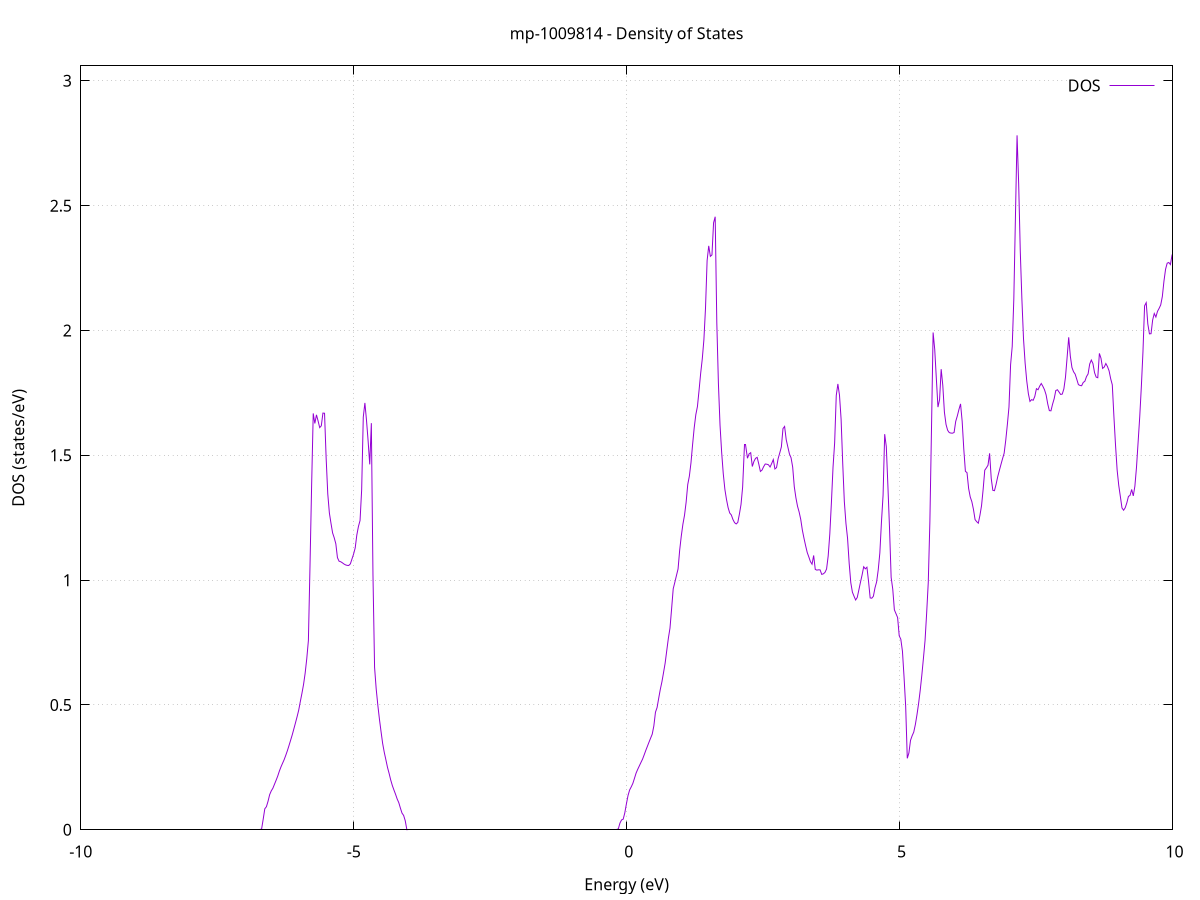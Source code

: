 set title 'mp-1009814 - Density of States'
set xlabel 'Energy (eV)'
set ylabel 'DOS (states/eV)'
set grid
set xrange [-10:10]
set yrange [0:3.060]
set xzeroaxis lt -1
set terminal png size 800,600
set output 'mp-1009814_dos_gnuplot.png'
plot '-' using 1:2 with lines title 'DOS'
-38.656800 0.000000
-38.627200 0.000000
-38.597700 0.000000
-38.568100 0.000000
-38.538500 0.000000
-38.509000 0.000000
-38.479400 0.000000
-38.449800 0.000000
-38.420200 0.000000
-38.390700 0.000000
-38.361100 0.000000
-38.331500 0.000000
-38.301900 0.000000
-38.272400 0.000000
-38.242800 0.000000
-38.213200 0.000000
-38.183600 0.000000
-38.154100 0.000000
-38.124500 0.000000
-38.094900 0.000000
-38.065400 0.000000
-38.035800 0.000000
-38.006200 0.000000
-37.976600 0.000000
-37.947100 0.000000
-37.917500 0.000000
-37.887900 0.000000
-37.858300 0.000000
-37.828800 0.000000
-37.799200 0.000000
-37.769600 0.000000
-37.740000 0.000000
-37.710500 0.000000
-37.680900 0.000000
-37.651300 0.000000
-37.621800 0.000000
-37.592200 0.000000
-37.562600 0.000000
-37.533000 0.000000
-37.503500 0.000000
-37.473900 0.000000
-37.444300 0.000000
-37.414700 0.000000
-37.385200 0.000000
-37.355600 0.000000
-37.326000 0.000000
-37.296400 0.000000
-37.266900 0.000000
-37.237300 0.000000
-37.207700 0.000000
-37.178200 0.000000
-37.148600 0.000000
-37.119000 0.000000
-37.089400 0.000000
-37.059900 0.000000
-37.030300 0.000000
-37.000700 0.000000
-36.971100 0.000000
-36.941600 0.000000
-36.912000 0.000000
-36.882400 0.000000
-36.852800 0.000000
-36.823300 0.000000
-36.793700 0.000000
-36.764100 0.000000
-36.734600 0.000000
-36.705000 0.000000
-36.675400 0.000000
-36.645800 0.000000
-36.616300 0.000000
-36.586700 0.000000
-36.557100 0.000000
-36.527500 0.000000
-36.498000 0.000000
-36.468400 0.000000
-36.438800 0.000000
-36.409200 0.000000
-36.379700 0.000000
-36.350100 0.000000
-36.320500 0.000000
-36.291000 0.000000
-36.261400 0.000000
-36.231800 0.000000
-36.202200 0.000000
-36.172700 0.000000
-36.143100 0.000000
-36.113500 0.000000
-36.083900 0.000000
-36.054400 0.000000
-36.024800 0.000000
-35.995200 0.000000
-35.965600 2.961000
-35.936100 18.844400
-35.906500 10.501100
-35.876900 10.017400
-35.847400 12.655800
-35.817800 11.429900
-35.788200 0.000000
-35.758600 0.000000
-35.729100 0.000000
-35.699500 0.000000
-35.669900 0.000000
-35.640300 0.000000
-35.610800 0.000000
-35.581200 0.000000
-35.551600 0.000000
-35.522000 0.000000
-35.492500 0.000000
-35.462900 0.000000
-35.433300 0.000000
-35.403800 0.000000
-35.374200 0.000000
-35.344600 0.000000
-35.315000 0.000000
-35.285500 0.000000
-35.255900 0.000000
-35.226300 0.000000
-35.196700 0.000000
-35.167200 0.000000
-35.137600 0.000000
-35.108000 0.000000
-35.078400 0.000000
-35.048900 0.000000
-35.019300 0.000000
-34.989700 0.000000
-34.960200 0.000000
-34.930600 0.000000
-34.901000 0.000000
-34.871400 0.000000
-34.841900 0.000000
-34.812300 0.000000
-34.782700 0.000000
-34.753100 0.000000
-34.723600 0.000000
-34.694000 0.000000
-34.664400 0.000000
-34.634800 0.000000
-34.605300 0.000000
-34.575700 0.000000
-34.546100 0.000000
-34.516600 0.000000
-34.487000 0.000000
-34.457400 0.000000
-34.427800 0.000000
-34.398300 0.000000
-34.368700 0.000000
-34.339100 0.000000
-34.309500 0.000000
-34.280000 0.000000
-34.250400 0.000000
-34.220800 0.000000
-34.191200 0.000000
-34.161700 0.000000
-34.132100 0.000000
-34.102500 0.000000
-34.073000 0.000000
-34.043400 0.000000
-34.013800 0.000000
-33.984200 0.000000
-33.954700 0.000000
-33.925100 0.000000
-33.895500 0.000000
-33.865900 0.000000
-33.836400 0.000000
-33.806800 0.000000
-33.777200 0.000000
-33.747600 0.000000
-33.718100 0.000000
-33.688500 0.000000
-33.658900 0.000000
-33.629400 0.000000
-33.599800 0.000000
-33.570200 0.000000
-33.540600 0.000000
-33.511100 0.000000
-33.481500 0.000000
-33.451900 0.000000
-33.422300 0.000000
-33.392800 0.000000
-33.363200 0.000000
-33.333600 0.000000
-33.304000 0.000000
-33.274500 0.000000
-33.244900 0.000000
-33.215300 0.000000
-33.185800 0.000000
-33.156200 0.000000
-33.126600 0.000000
-33.097000 0.000000
-33.067500 0.000000
-33.037900 0.000000
-33.008300 0.000000
-32.978700 0.000000
-32.949200 0.000000
-32.919600 0.000000
-32.890000 0.000000
-32.860400 0.000000
-32.830900 0.000000
-32.801300 0.000000
-32.771700 0.000000
-32.742200 0.000000
-32.712600 0.000000
-32.683000 0.000000
-32.653400 0.000000
-32.623900 0.000000
-32.594300 0.000000
-32.564700 0.000000
-32.535100 0.000000
-32.505600 0.000000
-32.476000 0.000000
-32.446400 0.000000
-32.416800 0.000000
-32.387300 0.000000
-32.357700 0.000000
-32.328100 0.000000
-32.298600 0.000000
-32.269000 0.000000
-32.239400 0.000000
-32.209800 0.000000
-32.180300 0.000000
-32.150700 0.000000
-32.121100 0.000000
-32.091500 0.000000
-32.062000 0.000000
-32.032400 0.000000
-32.002800 0.000000
-31.973200 0.000000
-31.943700 0.000000
-31.914100 0.000000
-31.884500 0.000000
-31.855000 0.000000
-31.825400 0.000000
-31.795800 0.000000
-31.766200 0.000000
-31.736700 0.000000
-31.707100 0.000000
-31.677500 0.000000
-31.647900 0.000000
-31.618400 0.000000
-31.588800 0.000000
-31.559200 0.000000
-31.529600 0.000000
-31.500100 0.000000
-31.470500 0.000000
-31.440900 0.000000
-31.411400 0.000000
-31.381800 0.000000
-31.352200 0.000000
-31.322600 0.000000
-31.293100 0.000000
-31.263500 0.000000
-31.233900 0.000000
-31.204300 0.000000
-31.174800 0.000000
-31.145200 0.000000
-31.115600 0.000000
-31.086000 0.000000
-31.056500 0.000000
-31.026900 0.000000
-30.997300 0.000000
-30.967800 0.000000
-30.938200 0.000000
-30.908600 0.000000
-30.879000 0.000000
-30.849500 0.000000
-30.819900 0.000000
-30.790300 0.000000
-30.760700 0.000000
-30.731200 0.000000
-30.701600 0.000000
-30.672000 0.000000
-30.642400 0.000000
-30.612900 0.000000
-30.583300 0.000000
-30.553700 0.000000
-30.524200 0.000000
-30.494600 0.000000
-30.465000 0.000000
-30.435400 0.000000
-30.405900 0.000000
-30.376300 0.000000
-30.346700 0.000000
-30.317100 0.000000
-30.287600 0.000000
-30.258000 0.000000
-30.228400 0.000000
-30.198800 0.000000
-30.169300 0.000000
-30.139700 0.000000
-30.110100 0.000000
-30.080600 0.000000
-30.051000 0.000000
-30.021400 0.000000
-29.991800 0.000000
-29.962300 0.000000
-29.932700 0.000000
-29.903100 0.000000
-29.873500 0.000000
-29.844000 0.000000
-29.814400 0.000000
-29.784800 0.000000
-29.755200 0.000000
-29.725700 0.000000
-29.696100 0.000000
-29.666500 0.000000
-29.637000 0.000000
-29.607400 0.000000
-29.577800 0.000000
-29.548200 0.000000
-29.518700 0.000000
-29.489100 0.000000
-29.459500 0.000000
-29.429900 0.000000
-29.400400 0.000000
-29.370800 0.000000
-29.341200 0.000000
-29.311600 0.000000
-29.282100 0.000000
-29.252500 0.000000
-29.222900 0.000000
-29.193400 0.000000
-29.163800 0.000000
-29.134200 0.000000
-29.104600 0.000000
-29.075100 0.000000
-29.045500 0.000000
-29.015900 0.000000
-28.986300 0.000000
-28.956800 0.000000
-28.927200 0.000000
-28.897600 0.000000
-28.868000 0.000000
-28.838500 0.000000
-28.808900 0.000000
-28.779300 0.000000
-28.749800 0.000000
-28.720200 0.000000
-28.690600 0.000000
-28.661000 0.000000
-28.631500 0.000000
-28.601900 0.000000
-28.572300 0.000000
-28.542700 0.000000
-28.513200 0.000000
-28.483600 0.000000
-28.454000 0.000000
-28.424400 0.000000
-28.394900 0.000000
-28.365300 0.000000
-28.335700 0.000000
-28.306200 0.000000
-28.276600 0.000000
-28.247000 0.000000
-28.217400 0.000000
-28.187900 0.000000
-28.158300 0.000000
-28.128700 0.000000
-28.099100 0.000000
-28.069600 0.000000
-28.040000 0.000000
-28.010400 0.000000
-27.980800 0.000000
-27.951300 0.000000
-27.921700 0.000000
-27.892100 0.000000
-27.862600 0.000000
-27.833000 0.000000
-27.803400 0.000000
-27.773800 0.000000
-27.744300 0.000000
-27.714700 0.000000
-27.685100 0.000000
-27.655500 0.000000
-27.626000 0.000000
-27.596400 0.000000
-27.566800 0.000000
-27.537200 0.000000
-27.507700 0.000000
-27.478100 0.000000
-27.448500 0.000000
-27.419000 0.000000
-27.389400 0.000000
-27.359800 0.000000
-27.330200 0.000000
-27.300700 0.000000
-27.271100 0.000000
-27.241500 0.000000
-27.211900 0.000000
-27.182400 0.000000
-27.152800 0.000000
-27.123200 0.000000
-27.093600 0.000000
-27.064100 0.000000
-27.034500 0.000000
-27.004900 0.000000
-26.975300 0.000000
-26.945800 0.000000
-26.916200 0.000000
-26.886600 0.000000
-26.857100 0.000000
-26.827500 0.000000
-26.797900 0.000000
-26.768300 0.000000
-26.738800 0.000000
-26.709200 0.000000
-26.679600 0.000000
-26.650000 0.000000
-26.620500 0.000000
-26.590900 0.000000
-26.561300 0.000000
-26.531700 0.000000
-26.502200 0.000000
-26.472600 0.000000
-26.443000 0.000000
-26.413500 0.000000
-26.383900 0.000000
-26.354300 0.000000
-26.324700 0.000000
-26.295200 0.000000
-26.265600 0.000000
-26.236000 0.000000
-26.206400 0.000000
-26.176900 0.000000
-26.147300 0.000000
-26.117700 0.000000
-26.088100 0.000000
-26.058600 0.000000
-26.029000 0.000000
-25.999400 0.000000
-25.969900 0.000000
-25.940300 0.000000
-25.910700 0.000000
-25.881100 0.000000
-25.851600 0.000000
-25.822000 0.000000
-25.792400 0.000000
-25.762800 0.000000
-25.733300 0.000000
-25.703700 0.000000
-25.674100 0.000000
-25.644500 0.000000
-25.615000 0.000000
-25.585400 0.000000
-25.555800 0.000000
-25.526300 0.000000
-25.496700 0.000000
-25.467100 0.000000
-25.437500 0.000000
-25.408000 0.000000
-25.378400 0.000000
-25.348800 0.000000
-25.319200 0.000000
-25.289700 0.000000
-25.260100 0.000000
-25.230500 0.000000
-25.200900 0.000000
-25.171400 0.000000
-25.141800 0.000000
-25.112200 0.000000
-25.082700 0.000000
-25.053100 0.000000
-25.023500 0.000000
-24.993900 0.000000
-24.964400 0.000000
-24.934800 0.000000
-24.905200 0.000000
-24.875600 0.000000
-24.846100 0.000000
-24.816500 0.000000
-24.786900 0.000000
-24.757300 0.000000
-24.727800 0.000000
-24.698200 0.000000
-24.668600 0.000000
-24.639100 0.000000
-24.609500 0.000000
-24.579900 0.000000
-24.550300 0.000000
-24.520800 0.000000
-24.491200 0.000000
-24.461600 0.000000
-24.432000 0.000000
-24.402500 0.000000
-24.372900 0.000000
-24.343300 0.000000
-24.313700 0.000000
-24.284200 0.000000
-24.254600 0.000000
-24.225000 0.000000
-24.195500 0.000000
-24.165900 0.000000
-24.136300 0.000000
-24.106700 0.000000
-24.077200 0.000000
-24.047600 0.000000
-24.018000 0.000000
-23.988400 0.000000
-23.958900 0.000000
-23.929300 0.000000
-23.899700 0.000000
-23.870100 0.000000
-23.840600 0.000000
-23.811000 0.000000
-23.781400 0.000000
-23.751900 0.000000
-23.722300 0.000000
-23.692700 0.000000
-23.663100 0.000000
-23.633600 0.000000
-23.604000 0.000000
-23.574400 0.000000
-23.544800 0.000000
-23.515300 0.000000
-23.485700 0.000000
-23.456100 0.000000
-23.426500 0.000000
-23.397000 0.000000
-23.367400 0.000000
-23.337800 0.000000
-23.308300 0.000000
-23.278700 0.000000
-23.249100 0.000000
-23.219500 0.000000
-23.190000 0.000000
-23.160400 0.000000
-23.130800 0.000000
-23.101200 0.000000
-23.071700 0.000000
-23.042100 0.000000
-23.012500 0.000000
-22.982900 0.000000
-22.953400 0.000000
-22.923800 0.000000
-22.894200 0.000000
-22.864700 0.000000
-22.835100 0.000000
-22.805500 0.000000
-22.775900 0.000000
-22.746400 0.000000
-22.716800 0.000000
-22.687200 0.000000
-22.657600 0.000000
-22.628100 0.000000
-22.598500 0.000000
-22.568900 0.000000
-22.539300 0.000000
-22.509800 0.000000
-22.480200 0.000000
-22.450600 0.000000
-22.421100 0.000000
-22.391500 0.000000
-22.361900 0.000000
-22.332300 0.000000
-22.302800 0.000000
-22.273200 0.000000
-22.243600 0.000000
-22.214000 0.000000
-22.184500 0.000000
-22.154900 0.000000
-22.125300 0.000000
-22.095700 0.000000
-22.066200 0.000000
-22.036600 0.000000
-22.007000 0.000000
-21.977500 0.000000
-21.947900 0.000000
-21.918300 0.000000
-21.888700 0.000000
-21.859200 0.000000
-21.829600 0.000000
-21.800000 0.000000
-21.770400 0.000000
-21.740900 0.000000
-21.711300 0.000000
-21.681700 0.000000
-21.652100 0.000000
-21.622600 0.000000
-21.593000 0.000000
-21.563400 0.000000
-21.533900 0.000000
-21.504300 0.000000
-21.474700 0.000000
-21.445100 0.000000
-21.415600 0.000000
-21.386000 0.000000
-21.356400 0.000000
-21.326800 0.000000
-21.297300 0.000000
-21.267700 0.000000
-21.238100 0.000000
-21.208500 0.000000
-21.179000 0.000000
-21.149400 0.000000
-21.119800 0.000000
-21.090300 0.000000
-21.060700 0.000000
-21.031100 0.000000
-21.001500 0.000000
-20.972000 0.000000
-20.942400 0.000000
-20.912800 0.000000
-20.883200 0.000000
-20.853700 0.000000
-20.824100 0.000000
-20.794500 0.000000
-20.764900 0.000000
-20.735400 0.000000
-20.705800 0.000000
-20.676200 0.000000
-20.646700 0.000000
-20.617100 0.000000
-20.587500 0.000000
-20.557900 0.000000
-20.528400 0.000000
-20.498800 0.000000
-20.469200 0.000000
-20.439600 0.000000
-20.410100 0.000000
-20.380500 0.000000
-20.350900 0.000000
-20.321300 0.000000
-20.291800 0.000000
-20.262200 0.000000
-20.232600 0.000000
-20.203100 0.000000
-20.173500 0.000000
-20.143900 0.000000
-20.114300 0.000000
-20.084800 0.000000
-20.055200 0.000000
-20.025600 0.000000
-19.996000 0.000000
-19.966500 0.000000
-19.936900 0.000000
-19.907300 0.000000
-19.877700 0.000000
-19.848200 0.000000
-19.818600 0.000000
-19.789000 0.000000
-19.759500 0.000000
-19.729900 0.000000
-19.700300 0.000000
-19.670700 0.000000
-19.641200 0.000000
-19.611600 0.000000
-19.582000 0.000000
-19.552400 0.000000
-19.522900 0.000000
-19.493300 0.000000
-19.463700 0.000000
-19.434100 0.000000
-19.404600 0.000000
-19.375000 0.000000
-19.345400 0.000000
-19.315900 0.000000
-19.286300 0.000000
-19.256700 0.000000
-19.227100 0.000000
-19.197600 0.000000
-19.168000 0.000000
-19.138400 0.000000
-19.108800 0.000000
-19.079300 0.000000
-19.049700 0.000000
-19.020100 0.000000
-18.990500 0.000000
-18.961000 0.000000
-18.931400 0.000000
-18.901800 0.000000
-18.872300 0.000000
-18.842700 0.000000
-18.813100 0.000000
-18.783500 0.000000
-18.754000 0.000000
-18.724400 0.000000
-18.694800 0.000000
-18.665200 0.000000
-18.635700 0.000000
-18.606100 0.000000
-18.576500 0.000000
-18.546900 0.000000
-18.517400 0.000000
-18.487800 0.000000
-18.458200 0.000000
-18.428700 0.000000
-18.399100 0.000000
-18.369500 0.000000
-18.339900 0.000000
-18.310400 0.000000
-18.280800 0.000000
-18.251200 0.000000
-18.221600 0.000000
-18.192100 0.000000
-18.162500 0.000000
-18.132900 0.000000
-18.103300 0.000000
-18.073800 0.000000
-18.044200 0.000000
-18.014600 0.000000
-17.985100 0.000000
-17.955500 0.000000
-17.925900 0.000000
-17.896300 0.000000
-17.866800 0.000000
-17.837200 0.000000
-17.807600 0.000000
-17.778000 0.000000
-17.748500 0.000000
-17.718900 0.000000
-17.689300 0.000000
-17.659700 0.000000
-17.630200 0.000000
-17.600600 0.000000
-17.571000 0.000000
-17.541500 0.000000
-17.511900 0.000000
-17.482300 0.000000
-17.452700 0.000000
-17.423200 0.000000
-17.393600 0.000000
-17.364000 0.000000
-17.334400 0.000000
-17.304900 0.000000
-17.275300 0.000000
-17.245700 0.000000
-17.216100 0.000000
-17.186600 0.000000
-17.157000 0.000000
-17.127400 0.000000
-17.097900 0.000000
-17.068300 0.000000
-17.038700 0.000000
-17.009100 0.000000
-16.979600 0.000000
-16.950000 0.000000
-16.920400 0.000000
-16.890800 0.000000
-16.861300 0.000000
-16.831700 0.000000
-16.802100 0.000000
-16.772500 0.000000
-16.743000 0.000000
-16.713400 0.000000
-16.683800 0.000000
-16.654300 0.000000
-16.624700 0.000000
-16.595100 0.000000
-16.565500 0.000000
-16.536000 0.000000
-16.506400 0.000000
-16.476800 0.000000
-16.447200 0.000000
-16.417700 0.000000
-16.388100 0.000000
-16.358500 0.000000
-16.328900 0.000000
-16.299400 0.000000
-16.269800 0.000000
-16.240200 0.000000
-16.210700 0.000000
-16.181100 0.892700
-16.151500 1.670500
-16.121900 3.207400
-16.092400 3.173400
-16.062800 2.433600
-16.033200 1.963800
-16.003600 1.692100
-15.974100 1.612000
-15.944500 1.486700
-15.914900 1.316400
-15.885300 1.226000
-15.855800 2.287800
-15.826200 3.266900
-15.796600 4.316000
-15.767100 6.694800
-15.737500 7.429900
-15.707900 7.132400
-15.678300 6.768500
-15.648800 6.764500
-15.619200 9.598200
-15.589600 11.833600
-15.560000 12.416900
-15.530500 10.978000
-15.500900 10.370700
-15.471300 11.638500
-15.441700 10.516600
-15.412200 7.748200
-15.382600 8.690400
-15.353000 8.842200
-15.323400 7.398500
-15.293900 2.537100
-15.264300 1.005000
-15.234700 1.005000
-15.205200 1.005000
-15.175600 1.005100
-15.146000 1.052900
-15.116400 1.163000
-15.086900 1.201500
-15.057300 1.201500
-15.027700 1.201600
-14.998100 1.201700
-14.968600 1.353400
-14.939000 1.739400
-14.909400 1.804500
-14.879800 1.804600
-14.850300 2.652600
-14.820700 4.734900
-14.791100 1.132100
-14.761600 0.000000
-14.732000 0.000000
-14.702400 0.000000
-14.672800 0.000000
-14.643300 0.000000
-14.613700 0.000000
-14.584100 0.000000
-14.554500 0.000000
-14.525000 0.000000
-14.495400 0.000000
-14.465800 0.000000
-14.436200 0.000000
-14.406700 0.000000
-14.377100 0.000000
-14.347500 0.000000
-14.318000 0.000000
-14.288400 0.000000
-14.258800 0.000000
-14.229200 0.000000
-14.199700 0.000000
-14.170100 0.000000
-14.140500 0.000000
-14.110900 0.000000
-14.081400 0.000000
-14.051800 0.000000
-14.022200 0.000000
-13.992600 0.000000
-13.963100 0.000000
-13.933500 0.000000
-13.903900 0.000000
-13.874400 0.000000
-13.844800 0.000000
-13.815200 0.000000
-13.785600 0.000000
-13.756100 0.000000
-13.726500 0.000000
-13.696900 0.000000
-13.667300 0.000000
-13.637800 0.000000
-13.608200 0.000000
-13.578600 0.000000
-13.549000 0.000000
-13.519500 0.000000
-13.489900 0.000000
-13.460300 0.000000
-13.430800 0.000000
-13.401200 0.000000
-13.371600 0.000000
-13.342000 0.000000
-13.312500 0.000000
-13.282900 0.000000
-13.253300 0.000000
-13.223700 0.000000
-13.194200 0.000000
-13.164600 0.000000
-13.135000 0.000000
-13.105400 0.000000
-13.075900 0.000000
-13.046300 0.000000
-13.016700 0.000000
-12.987200 0.000000
-12.957600 0.000000
-12.928000 0.000000
-12.898400 0.000000
-12.868900 0.000000
-12.839300 0.000000
-12.809700 0.000000
-12.780100 0.000000
-12.750600 0.000000
-12.721000 0.000000
-12.691400 0.000000
-12.661800 0.000000
-12.632300 0.000000
-12.602700 0.000000
-12.573100 0.000000
-12.543600 0.000000
-12.514000 0.000000
-12.484400 0.000000
-12.454800 0.000000
-12.425300 0.000000
-12.395700 0.000000
-12.366100 0.000000
-12.336500 0.000000
-12.307000 0.000000
-12.277400 0.000000
-12.247800 0.000000
-12.218200 0.000000
-12.188700 0.000000
-12.159100 0.000000
-12.129500 0.000000
-12.100000 0.000000
-12.070400 0.000000
-12.040800 0.000000
-12.011200 0.000000
-11.981700 0.000000
-11.952100 0.000000
-11.922500 0.000000
-11.892900 0.000000
-11.863400 0.000000
-11.833800 0.000000
-11.804200 0.000000
-11.774600 0.000000
-11.745100 0.000000
-11.715500 0.000000
-11.685900 0.000000
-11.656400 0.000000
-11.626800 0.000000
-11.597200 0.000000
-11.567600 0.000000
-11.538100 0.000000
-11.508500 0.000000
-11.478900 0.000000
-11.449300 0.000000
-11.419800 0.000000
-11.390200 0.000000
-11.360600 0.000000
-11.331000 0.000000
-11.301500 0.000000
-11.271900 0.000000
-11.242300 0.000000
-11.212800 0.000000
-11.183200 0.000000
-11.153600 0.000000
-11.124000 0.000000
-11.094500 0.000000
-11.064900 0.000000
-11.035300 0.000000
-11.005700 0.000000
-10.976200 0.000000
-10.946600 0.000000
-10.917000 0.000000
-10.887400 0.000000
-10.857900 0.000000
-10.828300 0.000000
-10.798700 0.000000
-10.769200 0.000000
-10.739600 0.000000
-10.710000 0.000000
-10.680400 0.000000
-10.650900 0.000000
-10.621300 0.000000
-10.591700 0.000000
-10.562100 0.000000
-10.532600 0.000000
-10.503000 0.000000
-10.473400 0.000000
-10.443800 0.000000
-10.414300 0.000000
-10.384700 0.000000
-10.355100 0.000000
-10.325600 0.000000
-10.296000 0.000000
-10.266400 0.000000
-10.236800 0.000000
-10.207300 0.000000
-10.177700 0.000000
-10.148100 0.000000
-10.118500 0.000000
-10.089000 0.000000
-10.059400 0.000000
-10.029800 0.000000
-10.000200 0.000000
-9.970700 0.000000
-9.941100 0.000000
-9.911500 0.000000
-9.882000 0.000000
-9.852400 0.000000
-9.822800 0.000000
-9.793200 0.000000
-9.763700 0.000000
-9.734100 0.000000
-9.704500 0.000000
-9.674900 0.000000
-9.645400 0.000000
-9.615800 0.000000
-9.586200 0.000000
-9.556600 0.000000
-9.527100 0.000000
-9.497500 0.000000
-9.467900 0.000000
-9.438400 0.000000
-9.408800 0.000000
-9.379200 0.000000
-9.349600 0.000000
-9.320100 0.000000
-9.290500 0.000000
-9.260900 0.000000
-9.231300 0.000000
-9.201800 0.000000
-9.172200 0.000000
-9.142600 0.000000
-9.113000 0.000000
-9.083500 0.000000
-9.053900 0.000000
-9.024300 0.000000
-8.994800 0.000000
-8.965200 0.000000
-8.935600 0.000000
-8.906000 0.000000
-8.876500 0.000000
-8.846900 0.000000
-8.817300 0.000000
-8.787700 0.000000
-8.758200 0.000000
-8.728600 0.000000
-8.699000 0.000000
-8.669400 0.000000
-8.639900 0.000000
-8.610300 0.000000
-8.580700 0.000000
-8.551200 0.000000
-8.521600 0.000000
-8.492000 0.000000
-8.462400 0.000000
-8.432900 0.000000
-8.403300 0.000000
-8.373700 0.000000
-8.344100 0.000000
-8.314600 0.000000
-8.285000 0.000000
-8.255400 0.000000
-8.225800 0.000000
-8.196300 0.000000
-8.166700 0.000000
-8.137100 0.000000
-8.107600 0.000000
-8.078000 0.000000
-8.048400 0.000000
-8.018800 0.000000
-7.989300 0.000000
-7.959700 0.000000
-7.930100 0.000000
-7.900500 0.000000
-7.871000 0.000000
-7.841400 0.000000
-7.811800 0.000000
-7.782200 0.000000
-7.752700 0.000000
-7.723100 0.000000
-7.693500 0.000000
-7.664000 0.000000
-7.634400 0.000000
-7.604800 0.000000
-7.575200 0.000000
-7.545700 0.000000
-7.516100 0.000000
-7.486500 0.000000
-7.456900 0.000000
-7.427400 0.000000
-7.397800 0.000000
-7.368200 0.000000
-7.338600 0.000000
-7.309100 0.000000
-7.279500 0.000000
-7.249900 0.000000
-7.220400 0.000000
-7.190800 0.000000
-7.161200 0.000000
-7.131600 0.000000
-7.102100 0.000000
-7.072500 0.000000
-7.042900 0.000000
-7.013300 0.000000
-6.983800 0.000000
-6.954200 0.000000
-6.924600 0.000000
-6.895000 0.000000
-6.865500 0.000000
-6.835900 0.000000
-6.806300 0.000000
-6.776800 0.000000
-6.747200 0.000000
-6.717600 0.000000
-6.688000 0.002500
-6.658500 0.042100
-6.628900 0.084100
-6.599300 0.092500
-6.569700 0.114200
-6.540200 0.140500
-6.510600 0.155800
-6.481000 0.166400
-6.451400 0.182400
-6.421900 0.198300
-6.392300 0.214900
-6.362700 0.234800
-6.333200 0.251600
-6.303600 0.266500
-6.274000 0.281100
-6.244400 0.298500
-6.214900 0.317000
-6.185300 0.337600
-6.155700 0.358800
-6.126100 0.380400
-6.096600 0.404200
-6.067000 0.428300
-6.037400 0.452900
-6.007800 0.479200
-5.978300 0.513600
-5.948700 0.546400
-5.919100 0.582000
-5.889600 0.627400
-5.860000 0.685700
-5.830400 0.758000
-5.800800 1.058300
-5.771300 1.378000
-5.741700 1.667900
-5.712100 1.627600
-5.682500 1.662200
-5.653000 1.637900
-5.623400 1.610900
-5.593800 1.618100
-5.564200 1.669200
-5.534700 1.668500
-5.505100 1.488400
-5.475500 1.345800
-5.446000 1.269000
-5.416400 1.227700
-5.386800 1.189000
-5.357200 1.169600
-5.327700 1.145500
-5.298100 1.090000
-5.268500 1.075900
-5.238900 1.073700
-5.209400 1.069700
-5.179800 1.064800
-5.150200 1.061100
-5.120600 1.059100
-5.091100 1.058700
-5.061500 1.065100
-5.031900 1.084800
-5.002400 1.104400
-4.972800 1.129000
-4.943200 1.180700
-4.913600 1.214800
-4.884100 1.238800
-4.854500 1.362300
-4.824900 1.652900
-4.795300 1.709800
-4.765800 1.640100
-4.736200 1.557700
-4.706600 1.463800
-4.677000 1.628900
-4.647500 1.022000
-4.617900 0.650600
-4.588300 0.564200
-4.558800 0.500100
-4.529200 0.443600
-4.499600 0.393600
-4.470000 0.345800
-4.440500 0.310400
-4.410900 0.280600
-4.381300 0.250100
-4.351700 0.225800
-4.322200 0.199400
-4.292600 0.177300
-4.263000 0.159200
-4.233400 0.142100
-4.203900 0.123300
-4.174300 0.108700
-4.144700 0.086600
-4.115200 0.066700
-4.085600 0.057500
-4.056000 0.036100
-4.026400 0.000300
-3.996900 0.000000
-3.967300 0.000000
-3.937700 0.000000
-3.908100 0.000000
-3.878600 0.000000
-3.849000 0.000000
-3.819400 0.000000
-3.789800 0.000000
-3.760300 0.000000
-3.730700 0.000000
-3.701100 0.000000
-3.671500 0.000000
-3.642000 0.000000
-3.612400 0.000000
-3.582800 0.000000
-3.553300 0.000000
-3.523700 0.000000
-3.494100 0.000000
-3.464500 0.000000
-3.435000 0.000000
-3.405400 0.000000
-3.375800 0.000000
-3.346200 0.000000
-3.316700 0.000000
-3.287100 0.000000
-3.257500 0.000000
-3.227900 0.000000
-3.198400 0.000000
-3.168800 0.000000
-3.139200 0.000000
-3.109700 0.000000
-3.080100 0.000000
-3.050500 0.000000
-3.020900 0.000000
-2.991400 0.000000
-2.961800 0.000000
-2.932200 0.000000
-2.902600 0.000000
-2.873100 0.000000
-2.843500 0.000000
-2.813900 0.000000
-2.784300 0.000000
-2.754800 0.000000
-2.725200 0.000000
-2.695600 0.000000
-2.666100 0.000000
-2.636500 0.000000
-2.606900 0.000000
-2.577300 0.000000
-2.547800 0.000000
-2.518200 0.000000
-2.488600 0.000000
-2.459000 0.000000
-2.429500 0.000000
-2.399900 0.000000
-2.370300 0.000000
-2.340700 0.000000
-2.311200 0.000000
-2.281600 0.000000
-2.252000 0.000000
-2.222500 0.000000
-2.192900 0.000000
-2.163300 0.000000
-2.133700 0.000000
-2.104200 0.000000
-2.074600 0.000000
-2.045000 0.000000
-2.015400 0.000000
-1.985900 0.000000
-1.956300 0.000000
-1.926700 0.000000
-1.897100 0.000000
-1.867600 0.000000
-1.838000 0.000000
-1.808400 0.000000
-1.778900 0.000000
-1.749300 0.000000
-1.719700 0.000000
-1.690100 0.000000
-1.660600 0.000000
-1.631000 0.000000
-1.601400 0.000000
-1.571800 0.000000
-1.542300 0.000000
-1.512700 0.000000
-1.483100 0.000000
-1.453500 0.000000
-1.424000 0.000000
-1.394400 0.000000
-1.364800 0.000000
-1.335300 0.000000
-1.305700 0.000000
-1.276100 0.000000
-1.246500 0.000000
-1.217000 0.000000
-1.187400 0.000000
-1.157800 0.000000
-1.128200 0.000000
-1.098700 0.000000
-1.069100 0.000000
-1.039500 0.000000
-1.009900 0.000000
-0.980400 0.000000
-0.950800 0.000000
-0.921200 0.000000
-0.891700 0.000000
-0.862100 0.000000
-0.832500 0.000000
-0.802900 0.000000
-0.773400 0.000000
-0.743800 0.000000
-0.714200 0.000000
-0.684600 0.000000
-0.655100 0.000000
-0.625500 0.000000
-0.595900 0.000000
-0.566300 0.000000
-0.536800 0.000000
-0.507200 0.000000
-0.477600 0.000000
-0.448100 0.000000
-0.418500 0.000000
-0.388900 0.000000
-0.359300 0.000000
-0.329800 0.000000
-0.300200 0.000000
-0.270600 0.000000
-0.241000 0.000000
-0.211500 0.000000
-0.181900 0.000000
-0.152300 0.003700
-0.122700 0.026800
-0.093200 0.039500
-0.063600 0.042300
-0.034000 0.067400
-0.004500 0.103600
0.025100 0.137000
0.054700 0.159500
0.084300 0.171900
0.113800 0.185800
0.143400 0.206100
0.173000 0.227000
0.202600 0.242000
0.232100 0.255700
0.261700 0.269500
0.291300 0.282900
0.320900 0.300000
0.350400 0.317700
0.380000 0.334300
0.409600 0.351000
0.439100 0.367100
0.468700 0.383000
0.498300 0.415900
0.527900 0.470900
0.557400 0.489500
0.587000 0.526500
0.616600 0.562300
0.646200 0.592600
0.675700 0.629300
0.705300 0.667400
0.734900 0.717700
0.764500 0.767500
0.794000 0.807700
0.823600 0.885200
0.853200 0.965400
0.882700 0.991200
0.912300 1.018400
0.941900 1.044700
0.971500 1.119900
1.001000 1.176500
1.030600 1.224000
1.060200 1.259900
1.089800 1.312300
1.119300 1.382900
1.148900 1.416400
1.178500 1.469900
1.208100 1.542800
1.237600 1.610000
1.267200 1.662800
1.296800 1.695400
1.326300 1.759700
1.355900 1.828100
1.385500 1.886000
1.415100 1.962400
1.444600 2.089000
1.474200 2.280000
1.503800 2.339000
1.533400 2.297000
1.562900 2.302700
1.592500 2.431400
1.622100 2.455700
1.651700 2.031300
1.681200 1.787400
1.710800 1.621000
1.740400 1.512300
1.769900 1.426800
1.799500 1.363800
1.829100 1.323200
1.858700 1.290500
1.888200 1.268900
1.917800 1.261100
1.947400 1.242900
1.977000 1.230200
2.006500 1.225100
2.036100 1.231100
2.065700 1.264600
2.095300 1.303300
2.124800 1.372500
2.154400 1.544900
2.184000 1.544900
2.213500 1.488300
2.243100 1.505800
2.272700 1.510500
2.302300 1.455200
2.331800 1.475600
2.361400 1.487800
2.391000 1.491900
2.420600 1.465300
2.450100 1.435400
2.479700 1.440700
2.509300 1.454400
2.538900 1.465200
2.568400 1.464300
2.598000 1.462100
2.627600 1.453200
2.657100 1.467200
2.686700 1.483000
2.716300 1.445400
2.745900 1.450800
2.775400 1.487000
2.805000 1.509600
2.834600 1.533600
2.864200 1.607100
2.893700 1.615600
2.923300 1.562800
2.952900 1.533700
2.982500 1.505300
3.012000 1.490100
3.041600 1.453000
3.071200 1.374300
3.100700 1.330200
3.130300 1.296100
3.159900 1.272900
3.189500 1.243300
3.219000 1.200400
3.248600 1.168000
3.278200 1.138500
3.307800 1.111000
3.337300 1.093100
3.366900 1.074100
3.396500 1.063800
3.426100 1.098900
3.455600 1.042900
3.485200 1.040100
3.514800 1.041400
3.544300 1.041000
3.573900 1.023000
3.603500 1.025200
3.633100 1.030900
3.662600 1.044500
3.692200 1.096500
3.721800 1.185000
3.751400 1.311300
3.780900 1.452200
3.810500 1.549700
3.840100 1.739600
3.869700 1.785800
3.899200 1.741100
3.928800 1.645000
3.958400 1.468300
3.987900 1.315100
4.017500 1.227400
4.047100 1.167500
4.076700 1.067500
4.106200 0.990300
4.135800 0.951800
4.165400 0.935600
4.195000 0.920500
4.224500 0.930600
4.254100 0.960700
4.283700 0.991500
4.313300 1.020700
4.342800 1.053600
4.372400 1.045300
4.402000 1.051700
4.431500 0.995300
4.461100 0.928700
4.490700 0.927600
4.520300 0.935400
4.549800 0.969300
4.579400 0.992700
4.609000 1.041100
4.638600 1.109000
4.668100 1.232600
4.697700 1.340200
4.727300 1.584700
4.756900 1.534800
4.786400 1.375800
4.816000 1.207700
4.845600 1.011000
4.875100 0.964000
4.904700 0.881100
4.934300 0.865700
4.963900 0.850300
4.993400 0.777100
5.023000 0.763100
5.052600 0.715300
5.082200 0.611200
5.111700 0.495000
5.141300 0.286200
5.170900 0.307700
5.200500 0.358300
5.230000 0.376500
5.259600 0.391100
5.289200 0.421500
5.318700 0.460700
5.348300 0.505300
5.377900 0.557900
5.407500 0.618700
5.437000 0.686700
5.466600 0.757500
5.496200 0.868100
5.525800 0.991000
5.555300 1.234100
5.584900 1.607900
5.614500 1.992000
5.644100 1.924100
5.673600 1.807600
5.703200 1.693100
5.732800 1.723100
5.762300 1.845000
5.791900 1.779700
5.821500 1.672600
5.851100 1.623700
5.880600 1.600300
5.910200 1.591000
5.939800 1.589100
5.969400 1.588600
5.998900 1.591400
6.028500 1.635900
6.058100 1.657800
6.087700 1.683700
6.117200 1.706000
6.146800 1.636100
6.176400 1.524900
6.205900 1.436000
6.235500 1.430400
6.265100 1.367100
6.294700 1.333100
6.324200 1.314200
6.353800 1.283200
6.383400 1.242400
6.413000 1.234100
6.442500 1.228100
6.472100 1.259600
6.501700 1.298300
6.531300 1.364100
6.560800 1.440400
6.590400 1.449700
6.620000 1.460300
6.649500 1.507900
6.679100 1.407300
6.708700 1.359700
6.738300 1.358300
6.767800 1.383300
6.797400 1.413700
6.827000 1.438500
6.856600 1.462700
6.886100 1.486100
6.915700 1.508300
6.945300 1.560500
6.974900 1.624000
7.004400 1.693600
7.034000 1.863200
7.063600 1.935800
7.093100 2.126800
7.122700 2.454300
7.152300 2.781800
7.181900 2.587300
7.211400 2.316300
7.241000 2.124800
7.270600 1.966300
7.300200 1.869500
7.329700 1.798400
7.359300 1.747300
7.388900 1.715900
7.418500 1.723000
7.448000 1.720600
7.477600 1.736100
7.507200 1.766900
7.536700 1.762800
7.566300 1.776900
7.595900 1.787700
7.625500 1.776300
7.655000 1.762700
7.684600 1.742000
7.714200 1.705900
7.743800 1.679000
7.773300 1.678200
7.802900 1.704800
7.832500 1.727000
7.862100 1.759400
7.891600 1.762700
7.921200 1.753500
7.950800 1.743800
7.980300 1.745200
8.009900 1.766000
8.039500 1.812900
8.069100 1.891300
8.098600 1.972800
8.128200 1.897500
8.157800 1.851700
8.187400 1.834700
8.216900 1.825100
8.246500 1.804400
8.276100 1.783200
8.305700 1.779800
8.335200 1.778700
8.364800 1.791900
8.394400 1.796600
8.424000 1.815100
8.453500 1.825900
8.483100 1.865700
8.512700 1.881600
8.542200 1.867800
8.571800 1.831300
8.601400 1.813300
8.631000 1.810800
8.660500 1.908200
8.690100 1.888600
8.719700 1.848100
8.749300 1.853400
8.778800 1.867700
8.808400 1.855700
8.838000 1.838500
8.867600 1.806700
8.897100 1.782300
8.926700 1.655500
8.956300 1.540700
8.985800 1.440700
9.015400 1.379400
9.045000 1.334700
9.074600 1.289200
9.104100 1.280000
9.133700 1.289900
9.163300 1.309400
9.192900 1.335300
9.222400 1.339600
9.252000 1.363300
9.281600 1.337400
9.311200 1.376700
9.340700 1.452600
9.370300 1.553800
9.399900 1.654800
9.429400 1.775900
9.459000 1.915200
9.488600 2.098900
9.518200 2.111500
9.547700 2.026600
9.577300 1.986600
9.606900 1.987200
9.636500 2.042300
9.666000 2.068100
9.695600 2.053900
9.725200 2.076600
9.754800 2.088700
9.784300 2.102500
9.813900 2.136100
9.843500 2.197500
9.873000 2.245400
9.902600 2.269700
9.932200 2.272400
9.961800 2.264100
9.991300 2.301700
10.020900 2.316300
10.050500 2.358300
10.080100 2.258600
10.109600 2.156000
10.139200 2.104500
10.168800 2.061700
10.198400 2.000000
10.227900 1.945900
10.257500 1.916700
10.287100 1.876400
10.316600 1.871700
10.346200 1.865200
10.375800 1.853300
10.405400 1.831800
10.434900 1.804100
10.464500 1.754600
10.494100 1.718200
10.523700 1.668500
10.553200 1.612600
10.582800 1.535300
10.612400 1.493200
10.642000 1.474500
10.671500 1.441100
10.701100 1.450000
10.730700 1.401800
10.760200 1.364400
10.789800 1.336600
10.819400 1.314200
10.849000 1.302000
10.878500 1.304000
10.908100 1.272900
10.937700 1.252000
10.967300 1.283800
10.996800 1.212500
11.026400 1.173100
11.056000 1.175800
11.085600 1.182400
11.115100 1.186300
11.144700 1.205800
11.174300 1.192600
11.203800 1.178400
11.233400 1.187300
11.263000 1.176800
11.292600 1.161800
11.322100 1.188300
11.351700 1.227400
11.381300 1.292800
11.410900 1.342800
11.440400 1.414300
11.470000 1.546600
11.499600 1.574400
11.529200 1.518200
11.558700 1.542700
11.588300 1.562000
11.617900 1.580400
11.647400 1.578600
11.677000 1.584400
11.706600 1.576800
11.736200 1.589300
11.765700 1.676600
11.795300 1.722600
11.824900 1.723600
11.854500 1.785900
11.884000 1.710000
11.913600 1.689100
11.943200 1.694400
11.972800 1.659800
12.002300 1.634400
12.031900 1.605900
12.061500 1.594000
12.091000 1.538400
12.120600 1.508900
12.150200 1.474300
12.179800 1.449400
12.209300 1.451900
12.238900 1.399900
12.268500 1.321900
12.298100 1.261700
12.327600 1.225600
12.357200 1.181300
12.386800 1.157100
12.416400 1.149700
12.445900 1.159800
12.475500 1.116500
12.505100 1.081600
12.534600 1.050000
12.564200 1.014700
12.593800 0.998400
12.623400 0.975500
12.652900 0.965200
12.682500 0.967700
12.712100 0.982300
12.741700 1.001200
12.771200 1.025600
12.800800 1.062100
12.830400 1.114800
12.860000 1.176900
12.889500 1.227700
12.919100 1.249900
12.948700 1.282400
12.978200 1.288800
13.007800 1.281900
13.037400 1.293900
13.067000 1.292300
13.096500 1.303300
13.126100 1.310400
13.155700 1.316600
13.185300 1.356100
13.214800 1.326700
13.244400 1.303900
13.274000 1.317400
13.303600 1.330400
13.333100 1.384000
13.362700 1.416600
13.392300 1.368900
13.421800 1.352100
13.451400 1.339900
13.481000 1.324300
13.510600 1.315900
13.540100 1.312000
13.569700 1.299100
13.599300 1.306000
13.628900 1.310700
13.658400 1.314200
13.688000 1.313800
13.717600 1.313600
13.747200 1.315500
13.776700 1.317300
13.806300 1.317500
13.835900 1.317400
13.865400 1.324400
13.895000 1.328900
13.924600 1.342200
13.954200 1.351300
13.983700 1.355300
14.013300 1.355600
14.042900 1.364100
14.072500 1.369800
14.102000 1.415700
14.131600 1.399600
14.161200 1.401600
14.190800 1.403000
14.220300 1.395900
14.249900 1.385500
14.279500 1.405500
14.309000 1.428100
14.338600 1.443700
14.368200 1.470900
14.397800 1.453000
14.427300 1.443700
14.456900 1.435700
14.486500 1.406500
14.516100 1.370300
14.545600 1.346300
14.575200 1.306600
14.604800 1.211900
14.634400 1.197600
14.663900 1.183000
14.693500 1.179600
14.723100 1.172100
14.752600 1.163000
14.782200 1.166800
14.811800 1.181900
14.841400 1.207000
14.870900 1.214600
14.900500 1.215500
14.930100 1.193000
14.959700 1.187800
14.989200 1.201600
15.018800 1.236400
15.048400 1.289700
15.078000 1.329000
15.107500 1.368000
15.137100 1.394100
15.166700 1.419900
15.196200 1.443400
15.225800 1.450900
15.255400 1.449900
15.285000 1.436200
15.314500 1.391100
15.344100 1.307400
15.373700 1.222600
15.403300 1.137600
15.432800 1.020500
15.462400 0.966400
15.492000 0.914100
15.521600 0.866600
15.551100 0.822900
15.580700 0.821100
15.610300 0.709400
15.639800 0.602800
15.669400 0.548200
15.699000 0.488700
15.728600 0.447700
15.758100 0.414400
15.787700 0.385800
15.817300 0.363400
15.846900 0.335800
15.876400 0.299900
15.906000 0.241400
15.935600 0.224500
15.965200 0.211100
15.994700 0.197700
16.024300 0.184800
16.053900 0.172600
16.083400 0.163600
16.113000 0.155900
16.142600 0.148800
16.172200 0.142400
16.201700 0.136400
16.231300 0.130900
16.260900 0.125600
16.290500 0.120500
16.320000 0.115400
16.349600 0.110500
16.379200 0.106100
16.408800 0.102700
16.438300 0.099800
16.467900 0.097000
16.497500 0.094200
16.527000 0.091200
16.556600 0.088300
16.586200 0.085200
16.615800 0.082100
16.645300 0.079100
16.674900 0.076100
16.704500 0.073400
16.734100 0.070700
16.763600 0.068100
16.793200 0.065600
16.822800 0.063100
16.852400 0.060500
16.881900 0.058100
16.911500 0.056100
16.941100 0.054600
16.970600 0.053100
17.000200 0.051600
17.029800 0.050200
17.059400 0.048500
17.088900 0.046700
17.118500 0.044800
17.148100 0.042700
17.177700 0.040400
17.207200 0.037900
17.236800 0.035500
17.266400 0.033200
17.296000 0.031000
17.325500 0.028800
17.355100 0.026700
17.384700 0.024700
17.414200 0.022800
17.443800 0.021000
17.473400 0.019400
17.503000 0.017400
17.532500 0.014200
17.562100 0.011200
17.591700 0.008600
17.621300 0.006400
17.650800 0.004400
17.680400 0.002900
17.710000 0.001600
17.739600 0.000700
17.769100 0.000200
17.798700 0.000000
17.828300 0.000000
17.857800 0.000000
17.887400 0.000000
17.917000 0.000000
17.946600 0.000000
17.976100 0.000000
18.005700 0.000000
18.035300 0.000000
18.064900 0.000000
18.094400 0.000000
18.124000 0.000000
18.153600 0.000000
18.183200 0.000000
18.212700 0.000000
18.242300 0.000000
18.271900 0.000000
18.301400 0.000000
18.331000 0.000000
18.360600 0.000000
18.390200 0.000000
18.419700 0.000000
18.449300 0.000000
18.478900 0.000000
18.508500 0.000000
18.538000 0.000000
18.567600 0.000000
18.597200 0.000000
18.626800 0.000000
18.656300 0.000000
18.685900 0.000000
18.715500 0.000000
18.745000 0.000000
18.774600 0.000000
18.804200 0.000000
18.833800 0.000000
18.863300 0.000000
18.892900 0.000000
18.922500 0.000000
18.952100 0.000000
18.981600 0.000000
19.011200 0.000000
19.040800 0.000000
19.070400 0.000000
19.099900 0.000000
19.129500 0.000000
19.159100 0.000000
19.188600 0.000000
19.218200 0.000000
19.247800 0.000000
19.277400 0.000000
19.306900 0.000000
19.336500 0.000000
19.366100 0.000000
19.395700 0.000000
19.425200 0.000000
19.454800 0.000000
19.484400 0.000000
19.514000 0.000000
19.543500 0.000000
19.573100 0.000000
19.602700 0.000000
19.632200 0.000000
19.661800 0.000000
19.691400 0.000000
19.721000 0.000000
19.750500 0.000000
19.780100 0.000000
19.809700 0.000000
19.839300 0.000000
19.868800 0.000000
19.898400 0.000000
19.928000 0.000000
19.957600 0.000000
19.987100 0.000000
20.016700 0.000000
20.046300 0.000000
20.075900 0.000000
20.105400 0.000000
20.135000 0.000000
20.164600 0.000000
20.194100 0.000000
20.223700 0.000000
20.253300 0.000000
20.282900 0.000000
20.312400 0.000000
20.342000 0.000000
20.371600 0.000000
20.401200 0.000000
20.430700 0.000000
20.460300 0.000000
20.489900 0.000000
e
